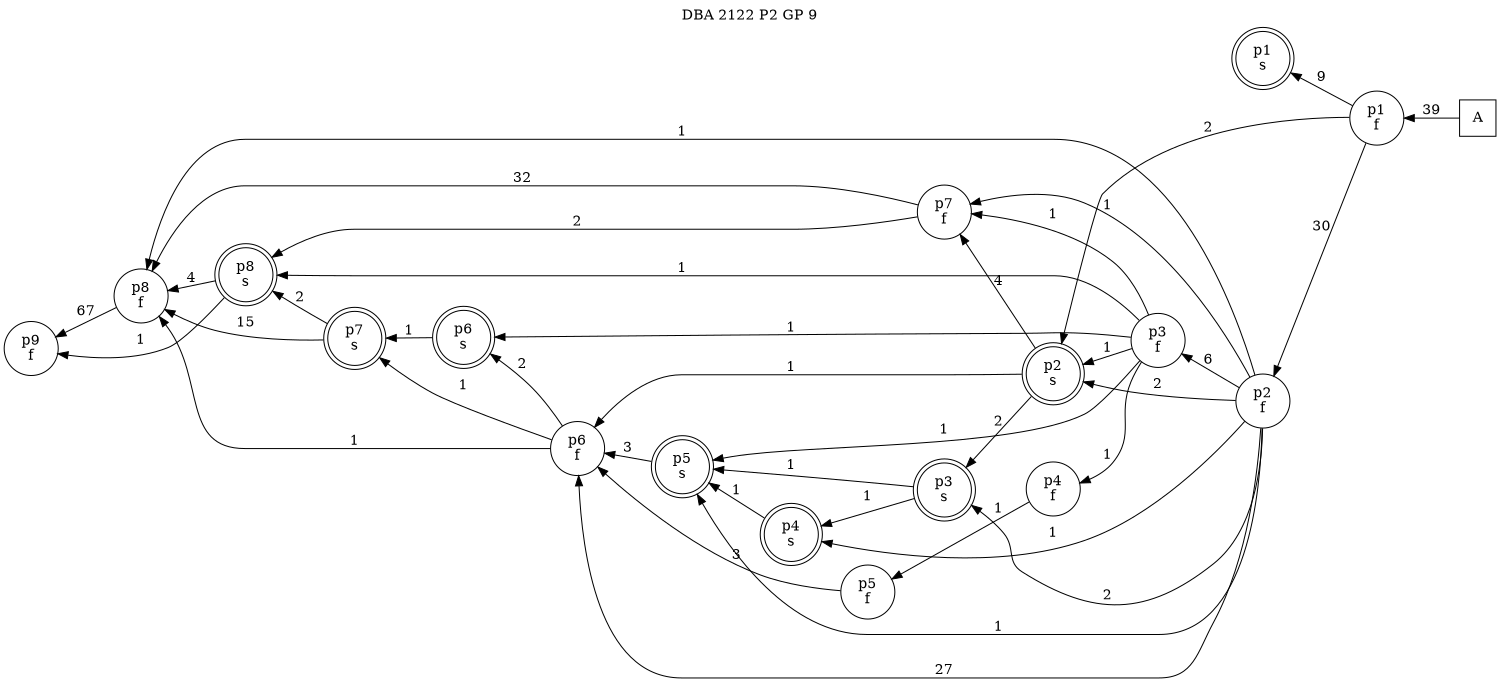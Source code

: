 digraph DBA_2122_P2_GP_9_GOOD {
labelloc="tl"
label= " DBA 2122 P2 GP 9 "
rankdir="RL";
graph [ size=" 10 , 10 !"]

"A" [shape="square" label="A"]
"p1_f" [shape="circle" label="p1
f"]
"p1_s" [shape="doublecircle" label="p1
s"]
"p2_f" [shape="circle" label="p2
f"]
"p3_f" [shape="circle" label="p3
f"]
"p4_f" [shape="circle" label="p4
f"]
"p5_f" [shape="circle" label="p5
f"]
"p6_f" [shape="circle" label="p6
f"]
"p6_s" [shape="doublecircle" label="p6
s"]
"p2_s" [shape="doublecircle" label="p2
s"]
"p7_f" [shape="circle" label="p7
f"]
"p3_s" [shape="doublecircle" label="p3
s"]
"p5_s" [shape="doublecircle" label="p5
s"]
"p7_s" [shape="doublecircle" label="p7
s"]
"p8_f" [shape="circle" label="p8
f"]
"p9_f" [shape="circle" label="p9
f"]
"p8_s" [shape="doublecircle" label="p8
s"]
"p4_s" [shape="doublecircle" label="p4
s"]
"A" -> "p1_f" [ label=39]
"p1_f" -> "p1_s" [ label=9]
"p1_f" -> "p2_f" [ label=30]
"p1_f" -> "p2_s" [ label=2]
"p2_f" -> "p3_f" [ label=6]
"p2_f" -> "p6_f" [ label=27]
"p2_f" -> "p2_s" [ label=2]
"p2_f" -> "p7_f" [ label=1]
"p2_f" -> "p3_s" [ label=2]
"p2_f" -> "p5_s" [ label=1]
"p2_f" -> "p8_f" [ label=1]
"p2_f" -> "p4_s" [ label=1]
"p3_f" -> "p4_f" [ label=1]
"p3_f" -> "p6_s" [ label=1]
"p3_f" -> "p2_s" [ label=1]
"p3_f" -> "p7_f" [ label=1]
"p3_f" -> "p5_s" [ label=1]
"p3_f" -> "p8_s" [ label=1]
"p4_f" -> "p5_f" [ label=1]
"p5_f" -> "p6_f" [ label=3]
"p6_f" -> "p6_s" [ label=2]
"p6_f" -> "p7_s" [ label=1]
"p6_f" -> "p8_f" [ label=1]
"p6_s" -> "p7_s" [ label=1]
"p2_s" -> "p6_f" [ label=1]
"p2_s" -> "p7_f" [ label=4]
"p2_s" -> "p3_s" [ label=2]
"p7_f" -> "p8_f" [ label=32]
"p7_f" -> "p8_s" [ label=2]
"p3_s" -> "p5_s" [ label=1]
"p3_s" -> "p4_s" [ label=1]
"p5_s" -> "p6_f" [ label=3]
"p7_s" -> "p8_f" [ label=15]
"p7_s" -> "p8_s" [ label=2]
"p8_f" -> "p9_f" [ label=67]
"p8_s" -> "p8_f" [ label=4]
"p8_s" -> "p9_f" [ label=1]
"p4_s" -> "p5_s" [ label=1]
}
